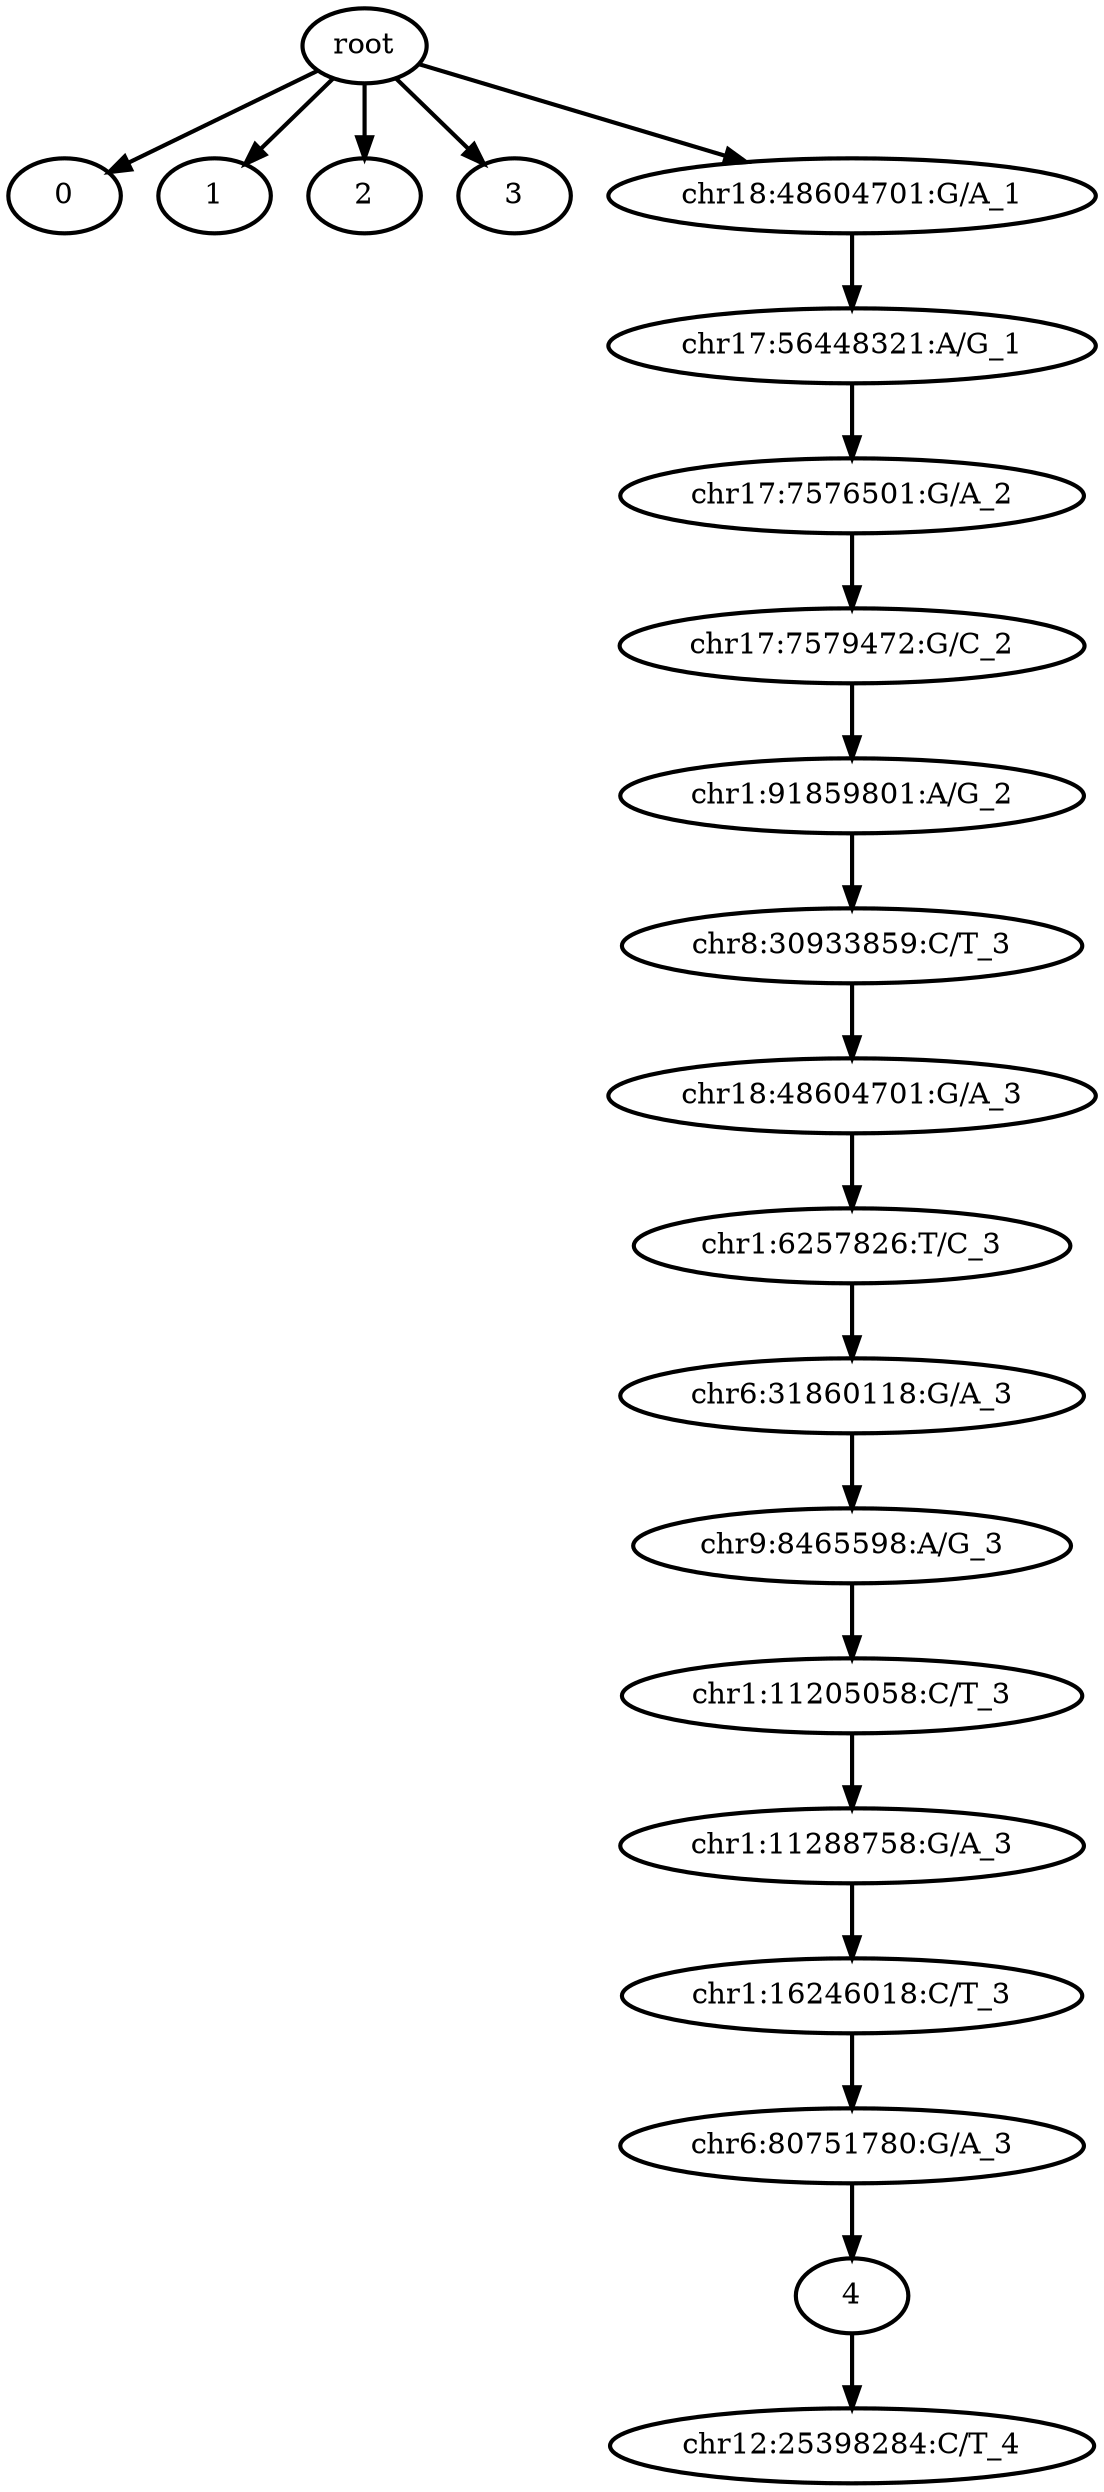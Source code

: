 digraph N {
	overlap="false"
	rankdir="TB"
	0 [label="root", style="bold"];
	1 [label="0", style="bold"];
	2 [label="1", style="bold"];
	3 [label="2", style="bold"];
	4 [label="3", style="bold"];
	5 [label="4", style="bold"];
	6 [label="chr12:25398284:C/T_4", style="bold"];
	7 [label="chr17:7576501:G/A_2", style="bold"];
	8 [label="chr17:7579472:G/C_2", style="bold"];
	9 [label="chr1:91859801:A/G_2", style="bold"];
	10 [label="chr8:30933859:C/T_3", style="bold"];
	11 [label="chr18:48604701:G/A_3", style="bold"];
	12 [label="chr1:6257826:T/C_3", style="bold"];
	13 [label="chr6:31860118:G/A_3", style="bold"];
	14 [label="chr9:8465598:A/G_3", style="bold"];
	15 [label="chr1:11205058:C/T_3", style="bold"];
	16 [label="chr1:11288758:G/A_3", style="bold"];
	17 [label="chr1:16246018:C/T_3", style="bold"];
	18 [label="chr6:80751780:G/A_3", style="bold"];
	19 [label="chr18:48604701:G/A_1", style="bold"];
	20 [label="chr17:56448321:A/G_1", style="bold"];
	0 -> 1 [style="bold"];
	0 -> 2 [style="bold"];
	0 -> 3 [style="bold"];
	0 -> 4 [style="bold"];
	0 -> 19 [style="bold"];
	5 -> 6 [style="bold"];
	7 -> 8 [style="bold"];
	8 -> 9 [style="bold"];
	9 -> 10 [style="bold"];
	10 -> 11 [style="bold"];
	11 -> 12 [style="bold"];
	12 -> 13 [style="bold"];
	13 -> 14 [style="bold"];
	14 -> 15 [style="bold"];
	15 -> 16 [style="bold"];
	16 -> 17 [style="bold"];
	17 -> 18 [style="bold"];
	18 -> 5 [style="bold"];
	19 -> 20 [style="bold"];
	20 -> 7 [style="bold"];
}